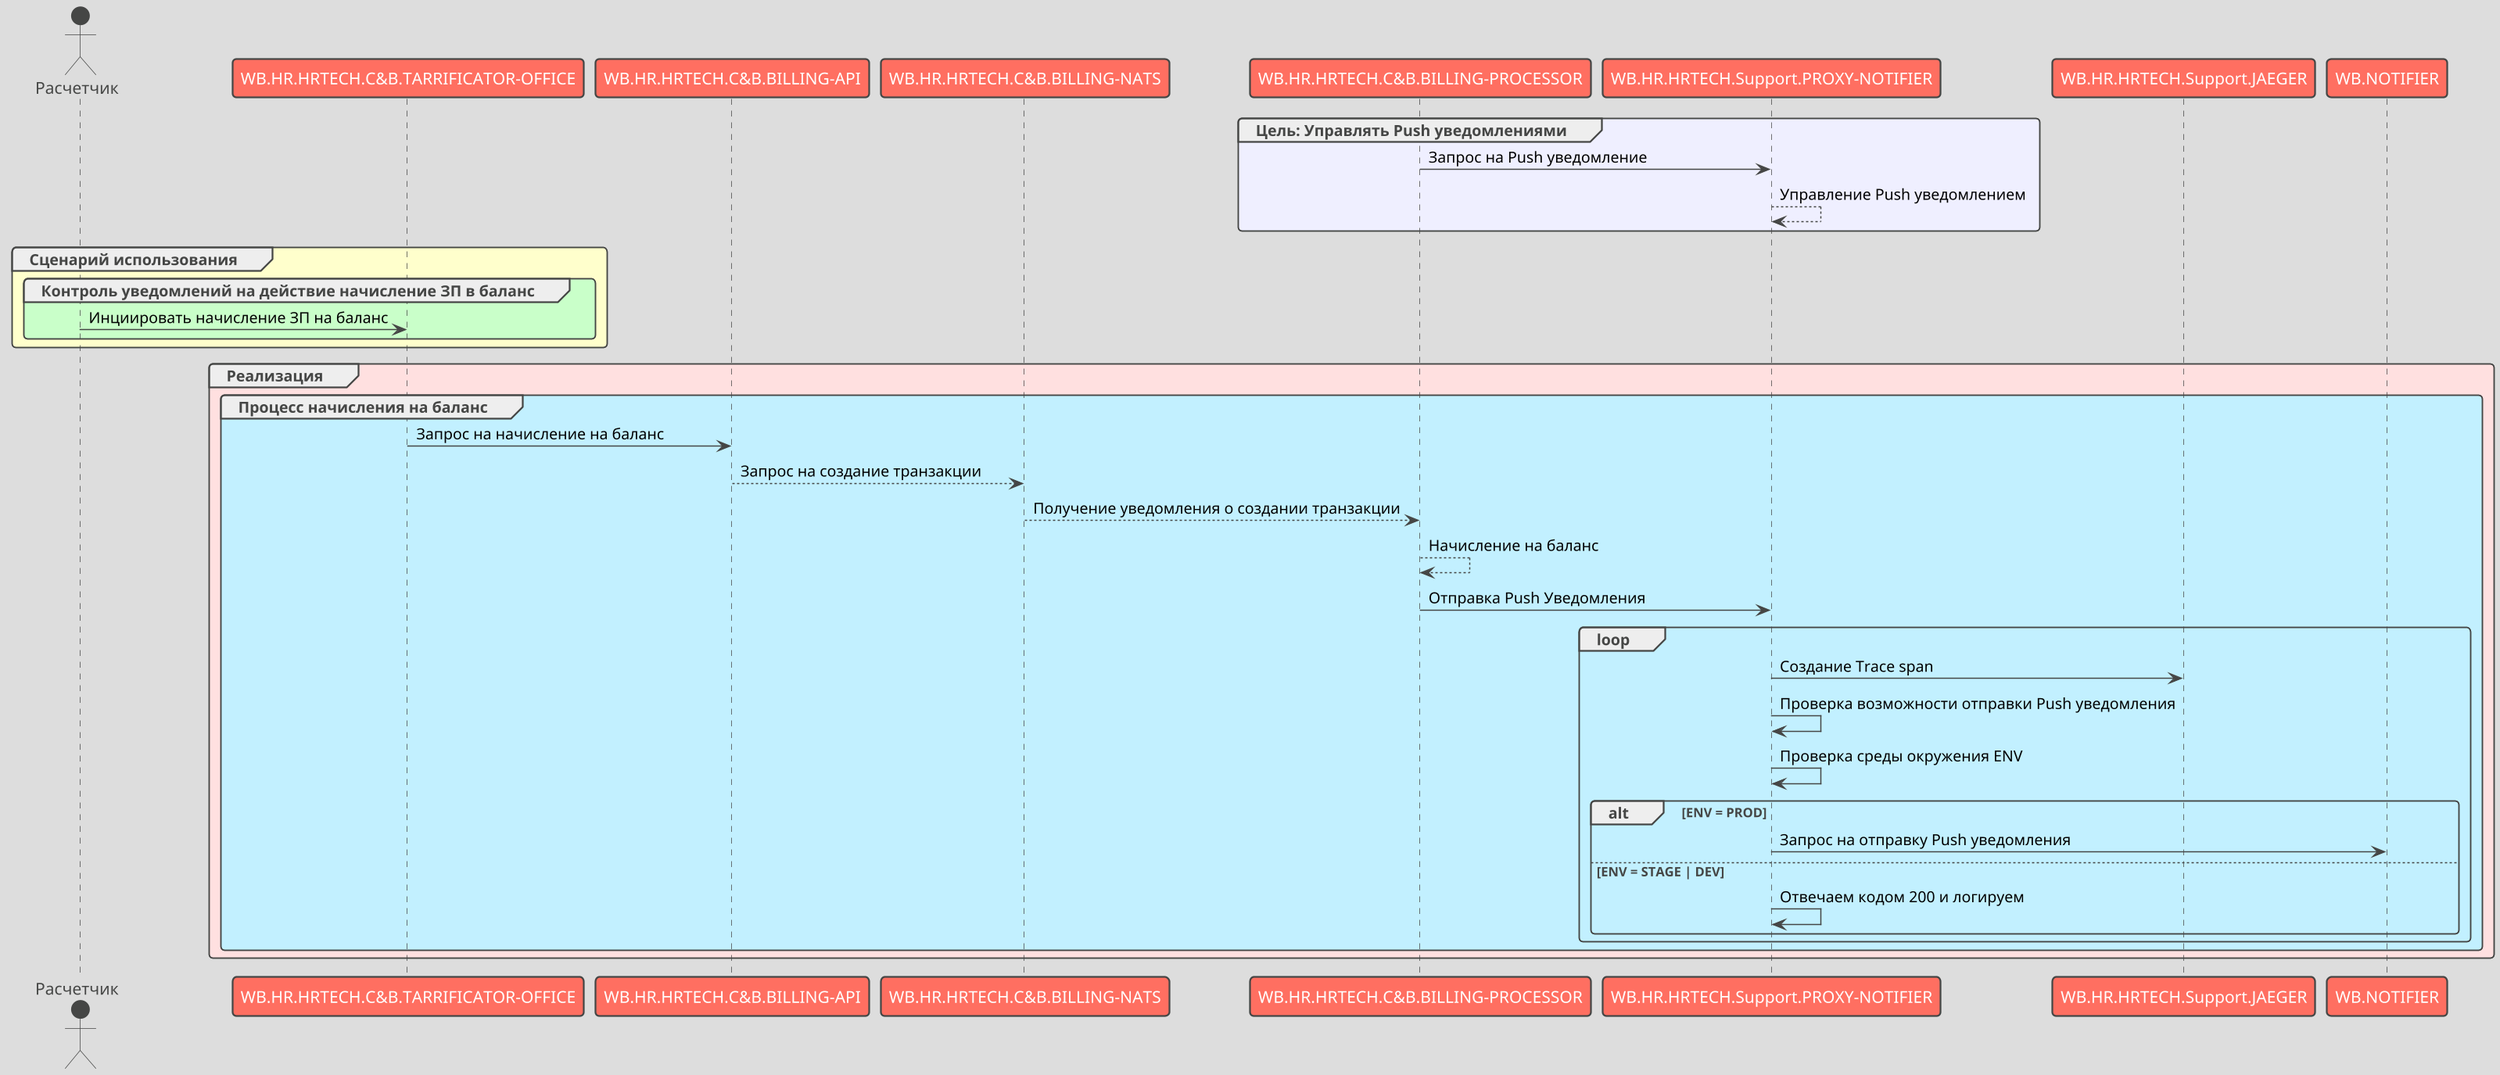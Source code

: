 @startuml some
!theme toy

scale 1.5

actor "Расчетчик" as salary_empl


participant "WB.HR.HRTECH.C&B.TARRIFICATOR-OFFICE" as trf_office
participant "WB.HR.HRTECH.C&B.BILLING-API" as billing_api
participant "WB.HR.HRTECH.C&B.BILLING-NATS" as billing_nats
participant "WB.HR.HRTECH.C&B.BILLING-PROCESSOR" as billing_processor
participant "WB.HR.HRTECH.Support.PROXY-NOTIFIER" as proxy_notifier
participant "WB.HR.HRTECH.Support.JAEGER" as jaeger

participant "WB.NOTIFIER" as notifier


group #MOTIVATION Цель: Управлять Push уведомлениями
    billing_processor -> proxy_notifier: Запрос на Push уведомление
    proxy_notifier --> proxy_notifier: Управление Push уведомлением
end

group #BUSINESS Сценарий использования
    group #TECHNOLOGY Контроль уведомлений на действие начисление ЗП в баланс
        salary_empl -> trf_office: Инциировать начисление ЗП на баланс
    end
end

group #IMPLEMENTATION Реализация
    group #APPLICATION Процесс начисления на баланс
        trf_office -> billing_api: Запрос на начисление на баланс
        billing_api --> billing_nats: Запрос на создание транзакции
        billing_nats --> billing_processor: Получение уведомления о создании транзакции
        billing_processor --> billing_processor: Начисление на баланс
        billing_processor -> proxy_notifier: Отправка Push Уведомления
        loop 
            proxy_notifier -> jaeger: Создание Trace span

            proxy_notifier -> proxy_notifier: Проверка возможности отправки Push уведомления
            proxy_notifier -> proxy_notifier: Проверка среды окружения ENV
            
            alt ENV = PROD
                proxy_notifier -> notifier: Запрос на отправку Push уведомления
            else ENV = STAGE | DEV
                proxy_notifier -> proxy_notifier: Отвечаем кодом 200 и логируем
            end
        end
    end
end

@endumlddd
